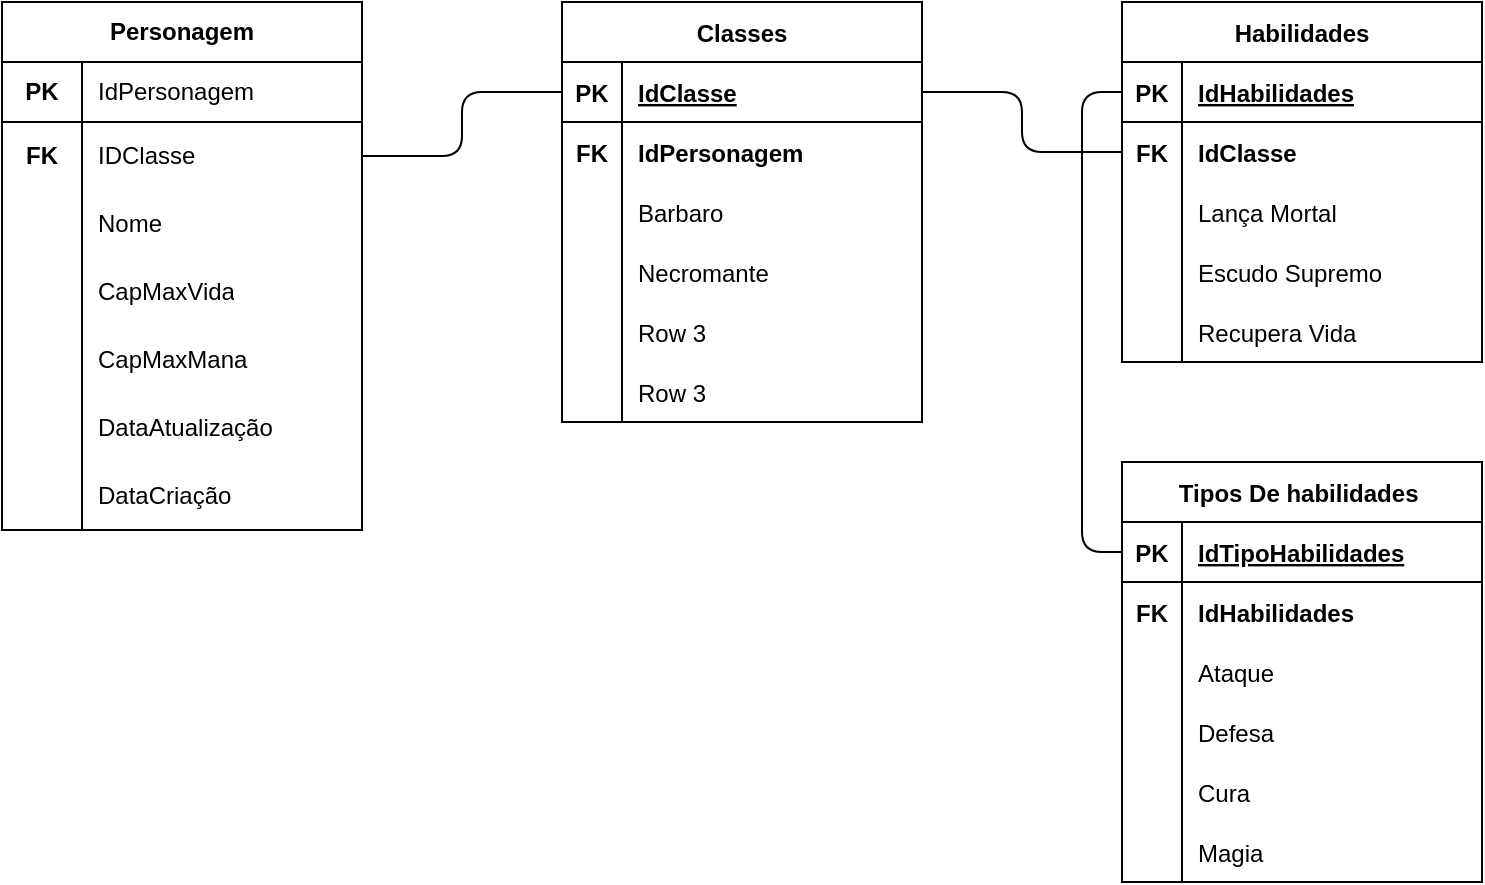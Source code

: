 <mxfile version="14.5.1" type="device" pages="2"><diagram id="NgemHGCvh7sTXu-7hrDg" name="Lógico "><mxGraphModel dx="852" dy="504" grid="1" gridSize="10" guides="1" tooltips="1" connect="1" arrows="1" fold="1" page="1" pageScale="1" pageWidth="827" pageHeight="1169" math="0" shadow="0"><root><mxCell id="0"/><mxCell id="1" parent="0"/><mxCell id="W3ffzbiTB1dXLSs33ECJ-100" value="Personagem" style="shape=table;html=1;whiteSpace=wrap;startSize=30;container=1;collapsible=0;childLayout=tableLayout;fixedRows=0;rowLines=0;fontStyle=1;align=center;rounded=0;fillColor=#FFFFFF;fontColor=none;" parent="1" vertex="1"><mxGeometry x="30" y="40" width="180" height="264" as="geometry"/></mxCell><mxCell id="W3ffzbiTB1dXLSs33ECJ-101" value="" style="shape=partialRectangle;html=1;whiteSpace=wrap;collapsible=0;dropTarget=0;pointerEvents=0;fillColor=none;top=0;left=0;bottom=1;right=0;points=[[0,0.5],[1,0.5]];portConstraint=eastwest;" parent="W3ffzbiTB1dXLSs33ECJ-100" vertex="1"><mxGeometry y="30" width="180" height="30" as="geometry"/></mxCell><mxCell id="W3ffzbiTB1dXLSs33ECJ-102" value="&lt;b&gt;PK&lt;/b&gt;" style="shape=partialRectangle;html=1;whiteSpace=wrap;connectable=0;fillColor=none;top=0;left=0;bottom=0;right=0;overflow=hidden;" parent="W3ffzbiTB1dXLSs33ECJ-101" vertex="1"><mxGeometry width="40" height="30" as="geometry"/></mxCell><mxCell id="W3ffzbiTB1dXLSs33ECJ-103" value="IdPersonagem" style="shape=partialRectangle;html=1;whiteSpace=wrap;connectable=0;fillColor=none;top=0;left=0;bottom=0;right=0;align=left;spacingLeft=6;overflow=hidden;" parent="W3ffzbiTB1dXLSs33ECJ-101" vertex="1"><mxGeometry x="40" width="140" height="30" as="geometry"/></mxCell><mxCell id="W3ffzbiTB1dXLSs33ECJ-104" value="" style="shape=partialRectangle;html=1;whiteSpace=wrap;collapsible=0;dropTarget=0;pointerEvents=0;fillColor=none;top=0;left=0;bottom=0;right=0;points=[[0,0.5],[1,0.5]];portConstraint=eastwest;" parent="W3ffzbiTB1dXLSs33ECJ-100" vertex="1"><mxGeometry y="60" width="180" height="34" as="geometry"/></mxCell><mxCell id="W3ffzbiTB1dXLSs33ECJ-105" value="&lt;b&gt;FK&lt;/b&gt;" style="shape=partialRectangle;html=1;whiteSpace=wrap;connectable=0;fillColor=none;top=0;left=0;bottom=0;right=0;overflow=hidden;" parent="W3ffzbiTB1dXLSs33ECJ-104" vertex="1"><mxGeometry width="40" height="34" as="geometry"/></mxCell><mxCell id="W3ffzbiTB1dXLSs33ECJ-106" value="IDClasse" style="shape=partialRectangle;html=1;whiteSpace=wrap;connectable=0;fillColor=none;top=0;left=0;bottom=0;right=0;align=left;spacingLeft=6;overflow=hidden;" parent="W3ffzbiTB1dXLSs33ECJ-104" vertex="1"><mxGeometry x="40" width="140" height="34" as="geometry"/></mxCell><mxCell id="niP5RfD84BmuuU4ad-im-1" value="" style="shape=partialRectangle;html=1;whiteSpace=wrap;collapsible=0;dropTarget=0;pointerEvents=0;fillColor=none;top=0;left=0;bottom=0;right=0;points=[[0,0.5],[1,0.5]];portConstraint=eastwest;" parent="W3ffzbiTB1dXLSs33ECJ-100" vertex="1"><mxGeometry y="94" width="180" height="34" as="geometry"/></mxCell><mxCell id="niP5RfD84BmuuU4ad-im-2" value="" style="shape=partialRectangle;html=1;whiteSpace=wrap;connectable=0;fillColor=none;top=0;left=0;bottom=0;right=0;overflow=hidden;" parent="niP5RfD84BmuuU4ad-im-1" vertex="1"><mxGeometry width="40" height="34" as="geometry"/></mxCell><mxCell id="niP5RfD84BmuuU4ad-im-3" value="Nome" style="shape=partialRectangle;html=1;whiteSpace=wrap;connectable=0;fillColor=none;top=0;left=0;bottom=0;right=0;align=left;spacingLeft=6;overflow=hidden;" parent="niP5RfD84BmuuU4ad-im-1" vertex="1"><mxGeometry x="40" width="140" height="34" as="geometry"/></mxCell><mxCell id="niP5RfD84BmuuU4ad-im-4" value="" style="shape=partialRectangle;html=1;whiteSpace=wrap;collapsible=0;dropTarget=0;pointerEvents=0;fillColor=none;top=0;left=0;bottom=0;right=0;points=[[0,0.5],[1,0.5]];portConstraint=eastwest;" parent="W3ffzbiTB1dXLSs33ECJ-100" vertex="1"><mxGeometry y="128" width="180" height="34" as="geometry"/></mxCell><mxCell id="niP5RfD84BmuuU4ad-im-5" value="" style="shape=partialRectangle;html=1;whiteSpace=wrap;connectable=0;fillColor=none;top=0;left=0;bottom=0;right=0;overflow=hidden;" parent="niP5RfD84BmuuU4ad-im-4" vertex="1"><mxGeometry width="40" height="34" as="geometry"/></mxCell><mxCell id="niP5RfD84BmuuU4ad-im-6" value="CapMaxVida" style="shape=partialRectangle;html=1;whiteSpace=wrap;connectable=0;fillColor=none;top=0;left=0;bottom=0;right=0;align=left;spacingLeft=6;overflow=hidden;" parent="niP5RfD84BmuuU4ad-im-4" vertex="1"><mxGeometry x="40" width="140" height="34" as="geometry"/></mxCell><mxCell id="niP5RfD84BmuuU4ad-im-7" value="" style="shape=partialRectangle;html=1;whiteSpace=wrap;collapsible=0;dropTarget=0;pointerEvents=0;fillColor=none;top=0;left=0;bottom=0;right=0;points=[[0,0.5],[1,0.5]];portConstraint=eastwest;" parent="W3ffzbiTB1dXLSs33ECJ-100" vertex="1"><mxGeometry y="162" width="180" height="34" as="geometry"/></mxCell><mxCell id="niP5RfD84BmuuU4ad-im-8" value="" style="shape=partialRectangle;html=1;whiteSpace=wrap;connectable=0;fillColor=none;top=0;left=0;bottom=0;right=0;overflow=hidden;" parent="niP5RfD84BmuuU4ad-im-7" vertex="1"><mxGeometry width="40" height="34" as="geometry"/></mxCell><mxCell id="niP5RfD84BmuuU4ad-im-9" value="CapMaxMana" style="shape=partialRectangle;html=1;whiteSpace=wrap;connectable=0;fillColor=none;top=0;left=0;bottom=0;right=0;align=left;spacingLeft=6;overflow=hidden;" parent="niP5RfD84BmuuU4ad-im-7" vertex="1"><mxGeometry x="40" width="140" height="34" as="geometry"/></mxCell><mxCell id="niP5RfD84BmuuU4ad-im-10" value="" style="shape=partialRectangle;html=1;whiteSpace=wrap;collapsible=0;dropTarget=0;pointerEvents=0;fillColor=none;top=0;left=0;bottom=0;right=0;points=[[0,0.5],[1,0.5]];portConstraint=eastwest;" parent="W3ffzbiTB1dXLSs33ECJ-100" vertex="1"><mxGeometry y="196" width="180" height="34" as="geometry"/></mxCell><mxCell id="niP5RfD84BmuuU4ad-im-11" value="" style="shape=partialRectangle;html=1;whiteSpace=wrap;connectable=0;fillColor=none;top=0;left=0;bottom=0;right=0;overflow=hidden;" parent="niP5RfD84BmuuU4ad-im-10" vertex="1"><mxGeometry width="40" height="34" as="geometry"/></mxCell><mxCell id="niP5RfD84BmuuU4ad-im-12" value="DataAtualização" style="shape=partialRectangle;html=1;whiteSpace=wrap;connectable=0;fillColor=none;top=0;left=0;bottom=0;right=0;align=left;spacingLeft=6;overflow=hidden;" parent="niP5RfD84BmuuU4ad-im-10" vertex="1"><mxGeometry x="40" width="140" height="34" as="geometry"/></mxCell><mxCell id="niP5RfD84BmuuU4ad-im-13" value="" style="shape=partialRectangle;html=1;whiteSpace=wrap;collapsible=0;dropTarget=0;pointerEvents=0;fillColor=none;top=0;left=0;bottom=0;right=0;points=[[0,0.5],[1,0.5]];portConstraint=eastwest;" parent="W3ffzbiTB1dXLSs33ECJ-100" vertex="1"><mxGeometry y="230" width="180" height="34" as="geometry"/></mxCell><mxCell id="niP5RfD84BmuuU4ad-im-14" value="" style="shape=partialRectangle;html=1;whiteSpace=wrap;connectable=0;fillColor=none;top=0;left=0;bottom=0;right=0;overflow=hidden;" parent="niP5RfD84BmuuU4ad-im-13" vertex="1"><mxGeometry width="40" height="34" as="geometry"/></mxCell><mxCell id="niP5RfD84BmuuU4ad-im-15" value="DataCriação" style="shape=partialRectangle;html=1;whiteSpace=wrap;connectable=0;fillColor=none;top=0;left=0;bottom=0;right=0;align=left;spacingLeft=6;overflow=hidden;" parent="niP5RfD84BmuuU4ad-im-13" vertex="1"><mxGeometry x="40" width="140" height="34" as="geometry"/></mxCell><mxCell id="W3ffzbiTB1dXLSs33ECJ-110" value="Classes" style="shape=table;startSize=30;container=1;collapsible=1;childLayout=tableLayout;fixedRows=1;rowLines=0;fontStyle=1;align=center;resizeLast=1;" parent="1" vertex="1"><mxGeometry x="310" y="40" width="180" height="210" as="geometry"/></mxCell><mxCell id="W3ffzbiTB1dXLSs33ECJ-111" value="" style="shape=partialRectangle;collapsible=0;dropTarget=0;pointerEvents=0;fillColor=none;top=0;left=0;bottom=1;right=0;points=[[0,0.5],[1,0.5]];portConstraint=eastwest;" parent="W3ffzbiTB1dXLSs33ECJ-110" vertex="1"><mxGeometry y="30" width="180" height="30" as="geometry"/></mxCell><mxCell id="W3ffzbiTB1dXLSs33ECJ-112" value="PK" style="shape=partialRectangle;connectable=0;fillColor=none;top=0;left=0;bottom=0;right=0;fontStyle=1;overflow=hidden;" parent="W3ffzbiTB1dXLSs33ECJ-111" vertex="1"><mxGeometry width="30" height="30" as="geometry"/></mxCell><mxCell id="W3ffzbiTB1dXLSs33ECJ-113" value="IdClasse" style="shape=partialRectangle;connectable=0;fillColor=none;top=0;left=0;bottom=0;right=0;align=left;spacingLeft=6;fontStyle=5;overflow=hidden;" parent="W3ffzbiTB1dXLSs33ECJ-111" vertex="1"><mxGeometry x="30" width="150" height="30" as="geometry"/></mxCell><mxCell id="W3ffzbiTB1dXLSs33ECJ-114" value="" style="shape=partialRectangle;collapsible=0;dropTarget=0;pointerEvents=0;fillColor=none;top=0;left=0;bottom=0;right=0;points=[[0,0.5],[1,0.5]];portConstraint=eastwest;" parent="W3ffzbiTB1dXLSs33ECJ-110" vertex="1"><mxGeometry y="60" width="180" height="30" as="geometry"/></mxCell><mxCell id="W3ffzbiTB1dXLSs33ECJ-115" value="FK" style="shape=partialRectangle;connectable=0;fillColor=none;top=0;left=0;bottom=0;right=0;editable=1;overflow=hidden;fontStyle=1" parent="W3ffzbiTB1dXLSs33ECJ-114" vertex="1"><mxGeometry width="30" height="30" as="geometry"/></mxCell><mxCell id="W3ffzbiTB1dXLSs33ECJ-116" value="IdPersonagem" style="shape=partialRectangle;connectable=0;fillColor=none;top=0;left=0;bottom=0;right=0;align=left;spacingLeft=6;overflow=hidden;fontStyle=1" parent="W3ffzbiTB1dXLSs33ECJ-114" vertex="1"><mxGeometry x="30" width="150" height="30" as="geometry"/></mxCell><mxCell id="W3ffzbiTB1dXLSs33ECJ-117" value="" style="shape=partialRectangle;collapsible=0;dropTarget=0;pointerEvents=0;fillColor=none;top=0;left=0;bottom=0;right=0;points=[[0,0.5],[1,0.5]];portConstraint=eastwest;" parent="W3ffzbiTB1dXLSs33ECJ-110" vertex="1"><mxGeometry y="90" width="180" height="30" as="geometry"/></mxCell><mxCell id="W3ffzbiTB1dXLSs33ECJ-118" value="" style="shape=partialRectangle;connectable=0;fillColor=none;top=0;left=0;bottom=0;right=0;editable=1;overflow=hidden;" parent="W3ffzbiTB1dXLSs33ECJ-117" vertex="1"><mxGeometry width="30" height="30" as="geometry"/></mxCell><mxCell id="W3ffzbiTB1dXLSs33ECJ-119" value="Barbaro " style="shape=partialRectangle;connectable=0;fillColor=none;top=0;left=0;bottom=0;right=0;align=left;spacingLeft=6;overflow=hidden;" parent="W3ffzbiTB1dXLSs33ECJ-117" vertex="1"><mxGeometry x="30" width="150" height="30" as="geometry"/></mxCell><mxCell id="W3ffzbiTB1dXLSs33ECJ-120" value="" style="shape=partialRectangle;collapsible=0;dropTarget=0;pointerEvents=0;fillColor=none;top=0;left=0;bottom=0;right=0;points=[[0,0.5],[1,0.5]];portConstraint=eastwest;" parent="W3ffzbiTB1dXLSs33ECJ-110" vertex="1"><mxGeometry y="120" width="180" height="30" as="geometry"/></mxCell><mxCell id="W3ffzbiTB1dXLSs33ECJ-121" value="" style="shape=partialRectangle;connectable=0;fillColor=none;top=0;left=0;bottom=0;right=0;editable=1;overflow=hidden;" parent="W3ffzbiTB1dXLSs33ECJ-120" vertex="1"><mxGeometry width="30" height="30" as="geometry"/></mxCell><mxCell id="W3ffzbiTB1dXLSs33ECJ-122" value="Necromante " style="shape=partialRectangle;connectable=0;fillColor=none;top=0;left=0;bottom=0;right=0;align=left;spacingLeft=6;overflow=hidden;" parent="W3ffzbiTB1dXLSs33ECJ-120" vertex="1"><mxGeometry x="30" width="150" height="30" as="geometry"/></mxCell><mxCell id="W3ffzbiTB1dXLSs33ECJ-136" value="" style="shape=partialRectangle;collapsible=0;dropTarget=0;pointerEvents=0;fillColor=none;top=0;left=0;bottom=0;right=0;points=[[0,0.5],[1,0.5]];portConstraint=eastwest;" parent="W3ffzbiTB1dXLSs33ECJ-110" vertex="1"><mxGeometry y="150" width="180" height="30" as="geometry"/></mxCell><mxCell id="W3ffzbiTB1dXLSs33ECJ-137" value="" style="shape=partialRectangle;connectable=0;fillColor=none;top=0;left=0;bottom=0;right=0;editable=1;overflow=hidden;" parent="W3ffzbiTB1dXLSs33ECJ-136" vertex="1"><mxGeometry width="30" height="30" as="geometry"/></mxCell><mxCell id="W3ffzbiTB1dXLSs33ECJ-138" value="Row 3" style="shape=partialRectangle;connectable=0;fillColor=none;top=0;left=0;bottom=0;right=0;align=left;spacingLeft=6;overflow=hidden;" parent="W3ffzbiTB1dXLSs33ECJ-136" vertex="1"><mxGeometry x="30" width="150" height="30" as="geometry"/></mxCell><mxCell id="W3ffzbiTB1dXLSs33ECJ-139" value="" style="shape=partialRectangle;collapsible=0;dropTarget=0;pointerEvents=0;fillColor=none;top=0;left=0;bottom=0;right=0;points=[[0,0.5],[1,0.5]];portConstraint=eastwest;" parent="W3ffzbiTB1dXLSs33ECJ-110" vertex="1"><mxGeometry y="180" width="180" height="30" as="geometry"/></mxCell><mxCell id="W3ffzbiTB1dXLSs33ECJ-140" value="" style="shape=partialRectangle;connectable=0;fillColor=none;top=0;left=0;bottom=0;right=0;editable=1;overflow=hidden;" parent="W3ffzbiTB1dXLSs33ECJ-139" vertex="1"><mxGeometry width="30" height="30" as="geometry"/></mxCell><mxCell id="W3ffzbiTB1dXLSs33ECJ-141" value="Row 3" style="shape=partialRectangle;connectable=0;fillColor=none;top=0;left=0;bottom=0;right=0;align=left;spacingLeft=6;overflow=hidden;" parent="W3ffzbiTB1dXLSs33ECJ-139" vertex="1"><mxGeometry x="30" width="150" height="30" as="geometry"/></mxCell><mxCell id="W3ffzbiTB1dXLSs33ECJ-123" value="Habilidades" style="shape=table;startSize=30;container=1;collapsible=1;childLayout=tableLayout;fixedRows=1;rowLines=0;fontStyle=1;align=center;resizeLast=1;" parent="1" vertex="1"><mxGeometry x="590" y="40" width="180" height="180" as="geometry"/></mxCell><mxCell id="W3ffzbiTB1dXLSs33ECJ-124" value="" style="shape=partialRectangle;collapsible=0;dropTarget=0;pointerEvents=0;fillColor=none;top=0;left=0;bottom=1;right=0;points=[[0,0.5],[1,0.5]];portConstraint=eastwest;" parent="W3ffzbiTB1dXLSs33ECJ-123" vertex="1"><mxGeometry y="30" width="180" height="30" as="geometry"/></mxCell><mxCell id="W3ffzbiTB1dXLSs33ECJ-125" value="PK" style="shape=partialRectangle;connectable=0;fillColor=none;top=0;left=0;bottom=0;right=0;fontStyle=1;overflow=hidden;" parent="W3ffzbiTB1dXLSs33ECJ-124" vertex="1"><mxGeometry width="30" height="30" as="geometry"/></mxCell><mxCell id="W3ffzbiTB1dXLSs33ECJ-126" value="IdHabilidades" style="shape=partialRectangle;connectable=0;fillColor=none;top=0;left=0;bottom=0;right=0;align=left;spacingLeft=6;fontStyle=5;overflow=hidden;" parent="W3ffzbiTB1dXLSs33ECJ-124" vertex="1"><mxGeometry x="30" width="150" height="30" as="geometry"/></mxCell><mxCell id="W3ffzbiTB1dXLSs33ECJ-127" value="" style="shape=partialRectangle;collapsible=0;dropTarget=0;pointerEvents=0;fillColor=none;top=0;left=0;bottom=0;right=0;points=[[0,0.5],[1,0.5]];portConstraint=eastwest;" parent="W3ffzbiTB1dXLSs33ECJ-123" vertex="1"><mxGeometry y="60" width="180" height="30" as="geometry"/></mxCell><mxCell id="W3ffzbiTB1dXLSs33ECJ-128" value="FK" style="shape=partialRectangle;connectable=0;fillColor=none;top=0;left=0;bottom=0;right=0;editable=1;overflow=hidden;fontStyle=1" parent="W3ffzbiTB1dXLSs33ECJ-127" vertex="1"><mxGeometry width="30" height="30" as="geometry"/></mxCell><mxCell id="W3ffzbiTB1dXLSs33ECJ-129" value="IdClasse" style="shape=partialRectangle;connectable=0;fillColor=none;top=0;left=0;bottom=0;right=0;align=left;spacingLeft=6;overflow=hidden;fontStyle=1" parent="W3ffzbiTB1dXLSs33ECJ-127" vertex="1"><mxGeometry x="30" width="150" height="30" as="geometry"/></mxCell><mxCell id="W3ffzbiTB1dXLSs33ECJ-130" value="" style="shape=partialRectangle;collapsible=0;dropTarget=0;pointerEvents=0;fillColor=none;top=0;left=0;bottom=0;right=0;points=[[0,0.5],[1,0.5]];portConstraint=eastwest;" parent="W3ffzbiTB1dXLSs33ECJ-123" vertex="1"><mxGeometry y="90" width="180" height="30" as="geometry"/></mxCell><mxCell id="W3ffzbiTB1dXLSs33ECJ-131" value="" style="shape=partialRectangle;connectable=0;fillColor=none;top=0;left=0;bottom=0;right=0;editable=1;overflow=hidden;" parent="W3ffzbiTB1dXLSs33ECJ-130" vertex="1"><mxGeometry width="30" height="30" as="geometry"/></mxCell><mxCell id="W3ffzbiTB1dXLSs33ECJ-132" value="Lança Mortal" style="shape=partialRectangle;connectable=0;fillColor=none;top=0;left=0;bottom=0;right=0;align=left;spacingLeft=6;overflow=hidden;" parent="W3ffzbiTB1dXLSs33ECJ-130" vertex="1"><mxGeometry x="30" width="150" height="30" as="geometry"/></mxCell><mxCell id="W3ffzbiTB1dXLSs33ECJ-133" value="" style="shape=partialRectangle;collapsible=0;dropTarget=0;pointerEvents=0;fillColor=none;top=0;left=0;bottom=0;right=0;points=[[0,0.5],[1,0.5]];portConstraint=eastwest;" parent="W3ffzbiTB1dXLSs33ECJ-123" vertex="1"><mxGeometry y="120" width="180" height="30" as="geometry"/></mxCell><mxCell id="W3ffzbiTB1dXLSs33ECJ-134" value="" style="shape=partialRectangle;connectable=0;fillColor=none;top=0;left=0;bottom=0;right=0;editable=1;overflow=hidden;" parent="W3ffzbiTB1dXLSs33ECJ-133" vertex="1"><mxGeometry width="30" height="30" as="geometry"/></mxCell><mxCell id="W3ffzbiTB1dXLSs33ECJ-135" value="Escudo Supremo" style="shape=partialRectangle;connectable=0;fillColor=none;top=0;left=0;bottom=0;right=0;align=left;spacingLeft=6;overflow=hidden;" parent="W3ffzbiTB1dXLSs33ECJ-133" vertex="1"><mxGeometry x="30" width="150" height="30" as="geometry"/></mxCell><mxCell id="niP5RfD84BmuuU4ad-im-22" value="" style="shape=partialRectangle;collapsible=0;dropTarget=0;pointerEvents=0;fillColor=none;top=0;left=0;bottom=0;right=0;points=[[0,0.5],[1,0.5]];portConstraint=eastwest;" parent="W3ffzbiTB1dXLSs33ECJ-123" vertex="1"><mxGeometry y="150" width="180" height="30" as="geometry"/></mxCell><mxCell id="niP5RfD84BmuuU4ad-im-23" value="" style="shape=partialRectangle;connectable=0;fillColor=none;top=0;left=0;bottom=0;right=0;editable=1;overflow=hidden;" parent="niP5RfD84BmuuU4ad-im-22" vertex="1"><mxGeometry width="30" height="30" as="geometry"/></mxCell><mxCell id="niP5RfD84BmuuU4ad-im-24" value="Recupera Vida" style="shape=partialRectangle;connectable=0;fillColor=none;top=0;left=0;bottom=0;right=0;align=left;spacingLeft=6;overflow=hidden;" parent="niP5RfD84BmuuU4ad-im-22" vertex="1"><mxGeometry x="30" width="150" height="30" as="geometry"/></mxCell><mxCell id="W3ffzbiTB1dXLSs33ECJ-145" value="Tipos De habilidades " style="shape=table;startSize=30;container=1;collapsible=1;childLayout=tableLayout;fixedRows=1;rowLines=0;fontStyle=1;align=center;resizeLast=1;" parent="1" vertex="1"><mxGeometry x="590" y="270" width="180" height="210" as="geometry"/></mxCell><mxCell id="W3ffzbiTB1dXLSs33ECJ-146" value="" style="shape=partialRectangle;collapsible=0;dropTarget=0;pointerEvents=0;fillColor=none;top=0;left=0;bottom=1;right=0;points=[[0,0.5],[1,0.5]];portConstraint=eastwest;" parent="W3ffzbiTB1dXLSs33ECJ-145" vertex="1"><mxGeometry y="30" width="180" height="30" as="geometry"/></mxCell><mxCell id="W3ffzbiTB1dXLSs33ECJ-147" value="PK" style="shape=partialRectangle;connectable=0;fillColor=none;top=0;left=0;bottom=0;right=0;fontStyle=1;overflow=hidden;" parent="W3ffzbiTB1dXLSs33ECJ-146" vertex="1"><mxGeometry width="30" height="30" as="geometry"/></mxCell><mxCell id="W3ffzbiTB1dXLSs33ECJ-148" value="IdTipoHabilidades" style="shape=partialRectangle;connectable=0;fillColor=none;top=0;left=0;bottom=0;right=0;align=left;spacingLeft=6;fontStyle=5;overflow=hidden;" parent="W3ffzbiTB1dXLSs33ECJ-146" vertex="1"><mxGeometry x="30" width="150" height="30" as="geometry"/></mxCell><mxCell id="W3ffzbiTB1dXLSs33ECJ-149" value="" style="shape=partialRectangle;collapsible=0;dropTarget=0;pointerEvents=0;fillColor=none;top=0;left=0;bottom=0;right=0;points=[[0,0.5],[1,0.5]];portConstraint=eastwest;" parent="W3ffzbiTB1dXLSs33ECJ-145" vertex="1"><mxGeometry y="60" width="180" height="30" as="geometry"/></mxCell><mxCell id="W3ffzbiTB1dXLSs33ECJ-150" value="FK" style="shape=partialRectangle;connectable=0;fillColor=none;top=0;left=0;bottom=0;right=0;editable=1;overflow=hidden;fontStyle=1" parent="W3ffzbiTB1dXLSs33ECJ-149" vertex="1"><mxGeometry width="30" height="30" as="geometry"/></mxCell><mxCell id="W3ffzbiTB1dXLSs33ECJ-151" value="IdHabilidades " style="shape=partialRectangle;connectable=0;fillColor=none;top=0;left=0;bottom=0;right=0;align=left;spacingLeft=6;overflow=hidden;fontStyle=1" parent="W3ffzbiTB1dXLSs33ECJ-149" vertex="1"><mxGeometry x="30" width="150" height="30" as="geometry"/></mxCell><mxCell id="W3ffzbiTB1dXLSs33ECJ-152" value="" style="shape=partialRectangle;collapsible=0;dropTarget=0;pointerEvents=0;fillColor=none;top=0;left=0;bottom=0;right=0;points=[[0,0.5],[1,0.5]];portConstraint=eastwest;" parent="W3ffzbiTB1dXLSs33ECJ-145" vertex="1"><mxGeometry y="90" width="180" height="30" as="geometry"/></mxCell><mxCell id="W3ffzbiTB1dXLSs33ECJ-153" value="" style="shape=partialRectangle;connectable=0;fillColor=none;top=0;left=0;bottom=0;right=0;editable=1;overflow=hidden;" parent="W3ffzbiTB1dXLSs33ECJ-152" vertex="1"><mxGeometry width="30" height="30" as="geometry"/></mxCell><mxCell id="W3ffzbiTB1dXLSs33ECJ-154" value="Ataque" style="shape=partialRectangle;connectable=0;fillColor=none;top=0;left=0;bottom=0;right=0;align=left;spacingLeft=6;overflow=hidden;" parent="W3ffzbiTB1dXLSs33ECJ-152" vertex="1"><mxGeometry x="30" width="150" height="30" as="geometry"/></mxCell><mxCell id="W3ffzbiTB1dXLSs33ECJ-155" value="" style="shape=partialRectangle;collapsible=0;dropTarget=0;pointerEvents=0;fillColor=none;top=0;left=0;bottom=0;right=0;points=[[0,0.5],[1,0.5]];portConstraint=eastwest;" parent="W3ffzbiTB1dXLSs33ECJ-145" vertex="1"><mxGeometry y="120" width="180" height="30" as="geometry"/></mxCell><mxCell id="W3ffzbiTB1dXLSs33ECJ-156" value="" style="shape=partialRectangle;connectable=0;fillColor=none;top=0;left=0;bottom=0;right=0;editable=1;overflow=hidden;" parent="W3ffzbiTB1dXLSs33ECJ-155" vertex="1"><mxGeometry width="30" height="30" as="geometry"/></mxCell><mxCell id="W3ffzbiTB1dXLSs33ECJ-157" value="Defesa" style="shape=partialRectangle;connectable=0;fillColor=none;top=0;left=0;bottom=0;right=0;align=left;spacingLeft=6;overflow=hidden;" parent="W3ffzbiTB1dXLSs33ECJ-155" vertex="1"><mxGeometry x="30" width="150" height="30" as="geometry"/></mxCell><mxCell id="niP5RfD84BmuuU4ad-im-16" value="" style="shape=partialRectangle;collapsible=0;dropTarget=0;pointerEvents=0;fillColor=none;top=0;left=0;bottom=0;right=0;points=[[0,0.5],[1,0.5]];portConstraint=eastwest;" parent="W3ffzbiTB1dXLSs33ECJ-145" vertex="1"><mxGeometry y="150" width="180" height="30" as="geometry"/></mxCell><mxCell id="niP5RfD84BmuuU4ad-im-17" value="" style="shape=partialRectangle;connectable=0;fillColor=none;top=0;left=0;bottom=0;right=0;editable=1;overflow=hidden;" parent="niP5RfD84BmuuU4ad-im-16" vertex="1"><mxGeometry width="30" height="30" as="geometry"/></mxCell><mxCell id="niP5RfD84BmuuU4ad-im-18" value="Cura" style="shape=partialRectangle;connectable=0;fillColor=none;top=0;left=0;bottom=0;right=0;align=left;spacingLeft=6;overflow=hidden;" parent="niP5RfD84BmuuU4ad-im-16" vertex="1"><mxGeometry x="30" width="150" height="30" as="geometry"/></mxCell><mxCell id="niP5RfD84BmuuU4ad-im-19" value="" style="shape=partialRectangle;collapsible=0;dropTarget=0;pointerEvents=0;fillColor=none;top=0;left=0;bottom=0;right=0;points=[[0,0.5],[1,0.5]];portConstraint=eastwest;" parent="W3ffzbiTB1dXLSs33ECJ-145" vertex="1"><mxGeometry y="180" width="180" height="30" as="geometry"/></mxCell><mxCell id="niP5RfD84BmuuU4ad-im-20" value="" style="shape=partialRectangle;connectable=0;fillColor=none;top=0;left=0;bottom=0;right=0;editable=1;overflow=hidden;" parent="niP5RfD84BmuuU4ad-im-19" vertex="1"><mxGeometry width="30" height="30" as="geometry"/></mxCell><mxCell id="niP5RfD84BmuuU4ad-im-21" value="Magia" style="shape=partialRectangle;connectable=0;fillColor=none;top=0;left=0;bottom=0;right=0;align=left;spacingLeft=6;overflow=hidden;" parent="niP5RfD84BmuuU4ad-im-19" vertex="1"><mxGeometry x="30" width="150" height="30" as="geometry"/></mxCell><mxCell id="niP5RfD84BmuuU4ad-im-25" style="edgeStyle=orthogonalEdgeStyle;orthogonalLoop=1;jettySize=auto;html=1;exitX=0;exitY=0.5;exitDx=0;exitDy=0;entryX=1;entryY=0.5;entryDx=0;entryDy=0;startArrow=none;startFill=0;endArrow=none;endFill=0;rounded=1;" parent="1" source="W3ffzbiTB1dXLSs33ECJ-111" target="W3ffzbiTB1dXLSs33ECJ-104" edge="1"><mxGeometry relative="1" as="geometry"/></mxCell><mxCell id="niP5RfD84BmuuU4ad-im-26" style="edgeStyle=orthogonalEdgeStyle;rounded=1;orthogonalLoop=1;jettySize=auto;html=1;exitX=1;exitY=0.5;exitDx=0;exitDy=0;entryX=0;entryY=0.5;entryDx=0;entryDy=0;startArrow=none;startFill=0;endArrow=none;endFill=0;" parent="1" source="W3ffzbiTB1dXLSs33ECJ-111" target="W3ffzbiTB1dXLSs33ECJ-127" edge="1"><mxGeometry relative="1" as="geometry"/></mxCell><mxCell id="niP5RfD84BmuuU4ad-im-27" style="edgeStyle=orthogonalEdgeStyle;rounded=1;orthogonalLoop=1;jettySize=auto;html=1;exitX=0;exitY=0.5;exitDx=0;exitDy=0;entryX=0;entryY=0.5;entryDx=0;entryDy=0;startArrow=none;startFill=0;endArrow=none;endFill=0;" parent="1" source="W3ffzbiTB1dXLSs33ECJ-124" target="W3ffzbiTB1dXLSs33ECJ-146" edge="1"><mxGeometry relative="1" as="geometry"/></mxCell></root></mxGraphModel></diagram><diagram id="VpEkXjSe-u8C07dbWolo" name="Conceitual "><mxGraphModel dx="852" dy="504" grid="1" gridSize="10" guides="1" tooltips="1" connect="1" arrows="1" fold="1" page="1" pageScale="1" pageWidth="827" pageHeight="1169" math="0" shadow="0"><root><mxCell id="q0qvc_hMeMKEx2wJrXQA-0"/><mxCell id="q0qvc_hMeMKEx2wJrXQA-1" parent="q0qvc_hMeMKEx2wJrXQA-0"/><mxCell id="vgjZByhWGLzD0NimkgEb-0" value="Personagens" style="rounded=0;whiteSpace=wrap;html=1;" parent="q0qvc_hMeMKEx2wJrXQA-1" vertex="1"><mxGeometry x="10" y="120" width="120" height="60" as="geometry"/></mxCell><mxCell id="vgjZByhWGLzD0NimkgEb-1" value="Tipos de habilidades" style="rounded=0;whiteSpace=wrap;html=1;" parent="q0qvc_hMeMKEx2wJrXQA-1" vertex="1"><mxGeometry x="600" y="350" width="120" height="60" as="geometry"/></mxCell><mxCell id="vgjZByhWGLzD0NimkgEb-2" value="Classes" style="rounded=0;whiteSpace=wrap;html=1;" parent="q0qvc_hMeMKEx2wJrXQA-1" vertex="1"><mxGeometry x="310" y="120" width="120" height="60" as="geometry"/></mxCell><mxCell id="vgjZByhWGLzD0NimkgEb-3" value="Habilidades" style="rounded=0;whiteSpace=wrap;html=1;" parent="q0qvc_hMeMKEx2wJrXQA-1" vertex="1"><mxGeometry x="600" y="120" width="120" height="60" as="geometry"/></mxCell><mxCell id="vgjZByhWGLzD0NimkgEb-4" value="Usuarios" style="rounded=0;whiteSpace=wrap;html=1;" parent="q0qvc_hMeMKEx2wJrXQA-1" vertex="1"><mxGeometry x="10" y="470" width="120" height="60" as="geometry"/></mxCell><mxCell id="vgjZByhWGLzD0NimkgEb-16" style="edgeStyle=orthogonalEdgeStyle;rounded=0;orthogonalLoop=1;jettySize=auto;html=1;exitX=1;exitY=0.5;exitDx=0;exitDy=0;entryX=0;entryY=0.5;entryDx=0;entryDy=0;startArrow=none;startFill=0;endArrow=none;endFill=0;" parent="q0qvc_hMeMKEx2wJrXQA-1" source="vgjZByhWGLzD0NimkgEb-5" target="vgjZByhWGLzD0NimkgEb-3" edge="1"><mxGeometry relative="1" as="geometry"/></mxCell><mxCell id="vgjZByhWGLzD0NimkgEb-29" style="edgeStyle=orthogonalEdgeStyle;rounded=0;orthogonalLoop=1;jettySize=auto;html=1;exitX=0;exitY=0.5;exitDx=0;exitDy=0;startArrow=none;startFill=0;endArrow=none;endFill=0;" parent="q0qvc_hMeMKEx2wJrXQA-1" source="vgjZByhWGLzD0NimkgEb-5" edge="1"><mxGeometry relative="1" as="geometry"><mxPoint x="430" y="150" as="targetPoint"/></mxGeometry></mxCell><mxCell id="vgjZByhWGLzD0NimkgEb-5" value="Possui" style="rhombus;whiteSpace=wrap;html=1;" parent="q0qvc_hMeMKEx2wJrXQA-1" vertex="1"><mxGeometry x="480" y="110" width="80" height="80" as="geometry"/></mxCell><mxCell id="vgjZByhWGLzD0NimkgEb-13" style="edgeStyle=orthogonalEdgeStyle;rounded=0;orthogonalLoop=1;jettySize=auto;html=1;exitX=1;exitY=0.5;exitDx=0;exitDy=0;entryX=0;entryY=0.5;entryDx=0;entryDy=0;startArrow=none;startFill=0;endArrow=none;endFill=0;" parent="q0qvc_hMeMKEx2wJrXQA-1" source="vgjZByhWGLzD0NimkgEb-6" target="vgjZByhWGLzD0NimkgEb-2" edge="1"><mxGeometry relative="1" as="geometry"/></mxCell><mxCell id="vgjZByhWGLzD0NimkgEb-14" style="edgeStyle=orthogonalEdgeStyle;rounded=0;orthogonalLoop=1;jettySize=auto;html=1;exitX=0;exitY=0.5;exitDx=0;exitDy=0;entryX=1;entryY=0.5;entryDx=0;entryDy=0;startArrow=none;startFill=0;endArrow=none;endFill=0;" parent="q0qvc_hMeMKEx2wJrXQA-1" source="vgjZByhWGLzD0NimkgEb-6" target="vgjZByhWGLzD0NimkgEb-0" edge="1"><mxGeometry relative="1" as="geometry"/></mxCell><mxCell id="vgjZByhWGLzD0NimkgEb-6" value="Possui&amp;nbsp;" style="rhombus;whiteSpace=wrap;html=1;" parent="q0qvc_hMeMKEx2wJrXQA-1" vertex="1"><mxGeometry x="180" y="110" width="80" height="80" as="geometry"/></mxCell><mxCell id="vgjZByhWGLzD0NimkgEb-11" style="edgeStyle=orthogonalEdgeStyle;rounded=0;orthogonalLoop=1;jettySize=auto;html=1;exitX=0.5;exitY=1;exitDx=0;exitDy=0;entryX=0.5;entryY=0;entryDx=0;entryDy=0;strokeColor=none;endArrow=none;endFill=0;startArrow=none;startFill=0;" parent="q0qvc_hMeMKEx2wJrXQA-1" source="vgjZByhWGLzD0NimkgEb-7" target="vgjZByhWGLzD0NimkgEb-4" edge="1"><mxGeometry relative="1" as="geometry"/></mxCell><mxCell id="vgjZByhWGLzD0NimkgEb-12" style="edgeStyle=orthogonalEdgeStyle;rounded=0;orthogonalLoop=1;jettySize=auto;html=1;exitX=0.5;exitY=1;exitDx=0;exitDy=0;entryX=0.5;entryY=0;entryDx=0;entryDy=0;startArrow=none;startFill=0;endArrow=none;endFill=0;" parent="q0qvc_hMeMKEx2wJrXQA-1" source="vgjZByhWGLzD0NimkgEb-7" target="vgjZByhWGLzD0NimkgEb-4" edge="1"><mxGeometry relative="1" as="geometry"/></mxCell><mxCell id="sbWy3bHSGdWe1sg0WKYV-1" style="edgeStyle=orthogonalEdgeStyle;rounded=0;orthogonalLoop=1;jettySize=auto;html=1;exitX=0.5;exitY=0;exitDx=0;exitDy=0;entryX=0.5;entryY=1;entryDx=0;entryDy=0;" edge="1" parent="q0qvc_hMeMKEx2wJrXQA-1" source="vgjZByhWGLzD0NimkgEb-7" target="sbWy3bHSGdWe1sg0WKYV-0"><mxGeometry relative="1" as="geometry"/></mxCell><mxCell id="vgjZByhWGLzD0NimkgEb-7" value="Possui" style="rhombus;whiteSpace=wrap;html=1;" parent="q0qvc_hMeMKEx2wJrXQA-1" vertex="1"><mxGeometry x="30" y="310" width="80" height="80" as="geometry"/></mxCell><mxCell id="vgjZByhWGLzD0NimkgEb-17" style="edgeStyle=orthogonalEdgeStyle;rounded=0;orthogonalLoop=1;jettySize=auto;html=1;exitX=0.5;exitY=1;exitDx=0;exitDy=0;entryX=0.5;entryY=0;entryDx=0;entryDy=0;startArrow=none;startFill=0;endArrow=none;endFill=0;" parent="q0qvc_hMeMKEx2wJrXQA-1" source="vgjZByhWGLzD0NimkgEb-8" target="vgjZByhWGLzD0NimkgEb-1" edge="1"><mxGeometry relative="1" as="geometry"/></mxCell><mxCell id="vgjZByhWGLzD0NimkgEb-18" style="edgeStyle=orthogonalEdgeStyle;rounded=0;orthogonalLoop=1;jettySize=auto;html=1;exitX=0.5;exitY=0;exitDx=0;exitDy=0;entryX=0.5;entryY=1;entryDx=0;entryDy=0;startArrow=none;startFill=0;endArrow=none;endFill=0;" parent="q0qvc_hMeMKEx2wJrXQA-1" source="vgjZByhWGLzD0NimkgEb-8" target="vgjZByhWGLzD0NimkgEb-3" edge="1"><mxGeometry relative="1" as="geometry"/></mxCell><mxCell id="vgjZByhWGLzD0NimkgEb-8" value="Possui" style="rhombus;whiteSpace=wrap;html=1;" parent="q0qvc_hMeMKEx2wJrXQA-1" vertex="1"><mxGeometry x="620" y="230" width="80" height="80" as="geometry"/></mxCell><mxCell id="vgjZByhWGLzD0NimkgEb-21" value="N" style="text;html=1;align=center;verticalAlign=middle;resizable=0;points=[];autosize=1;" parent="q0qvc_hMeMKEx2wJrXQA-1" vertex="1"><mxGeometry x="130" y="130" width="20" height="20" as="geometry"/></mxCell><mxCell id="vgjZByhWGLzD0NimkgEb-23" value="N" style="text;html=1;align=center;verticalAlign=middle;resizable=0;points=[];autosize=1;" parent="q0qvc_hMeMKEx2wJrXQA-1" vertex="1"><mxGeometry x="580" y="130" width="20" height="20" as="geometry"/></mxCell><mxCell id="vgjZByhWGLzD0NimkgEb-24" value="1&amp;nbsp;" style="text;html=1;align=center;verticalAlign=middle;resizable=0;points=[];autosize=1;" parent="q0qvc_hMeMKEx2wJrXQA-1" vertex="1"><mxGeometry x="660" y="330" width="30" height="20" as="geometry"/></mxCell><mxCell id="vgjZByhWGLzD0NimkgEb-25" value="1&amp;nbsp;" style="text;html=1;align=center;verticalAlign=middle;resizable=0;points=[];autosize=1;" parent="q0qvc_hMeMKEx2wJrXQA-1" vertex="1"><mxGeometry x="80" y="280" width="30" height="20" as="geometry"/></mxCell><mxCell id="vgjZByhWGLzD0NimkgEb-26" value="1&amp;nbsp;" style="text;html=1;align=center;verticalAlign=middle;resizable=0;points=[];autosize=1;" parent="q0qvc_hMeMKEx2wJrXQA-1" vertex="1"><mxGeometry x="280" y="130" width="30" height="20" as="geometry"/></mxCell><mxCell id="vgjZByhWGLzD0NimkgEb-28" style="edgeStyle=orthogonalEdgeStyle;rounded=0;orthogonalLoop=1;jettySize=auto;html=1;exitX=1;exitY=0.5;exitDx=0;exitDy=0;entryX=0;entryY=0.5;entryDx=0;entryDy=0;startArrow=none;startFill=0;endArrow=none;endFill=0;" parent="q0qvc_hMeMKEx2wJrXQA-1" source="vgjZByhWGLzD0NimkgEb-2" edge="1"><mxGeometry relative="1" as="geometry"><mxPoint x="430" y="150" as="sourcePoint"/><mxPoint x="430" y="140" as="targetPoint"/></mxGeometry></mxCell><mxCell id="vgjZByhWGLzD0NimkgEb-30" value="N" style="text;html=1;align=center;verticalAlign=middle;resizable=0;points=[];autosize=1;" parent="q0qvc_hMeMKEx2wJrXQA-1" vertex="1"><mxGeometry x="430" y="130" width="20" height="20" as="geometry"/></mxCell><mxCell id="vgjZByhWGLzD0NimkgEb-31" value="N" style="text;html=1;align=center;verticalAlign=middle;resizable=0;points=[];autosize=1;" parent="q0qvc_hMeMKEx2wJrXQA-1" vertex="1"><mxGeometry x="660" y="180" width="20" height="20" as="geometry"/></mxCell><mxCell id="sbWy3bHSGdWe1sg0WKYV-0" value="TiposUsuarios" style="rounded=0;whiteSpace=wrap;html=1;" vertex="1" parent="q0qvc_hMeMKEx2wJrXQA-1"><mxGeometry x="10" y="220" width="120" height="60" as="geometry"/></mxCell><mxCell id="sbWy3bHSGdWe1sg0WKYV-2" value="N" style="text;html=1;align=center;verticalAlign=middle;resizable=0;points=[];autosize=1;" vertex="1" parent="q0qvc_hMeMKEx2wJrXQA-1"><mxGeometry x="70" y="450" width="20" height="20" as="geometry"/></mxCell></root></mxGraphModel></diagram></mxfile>